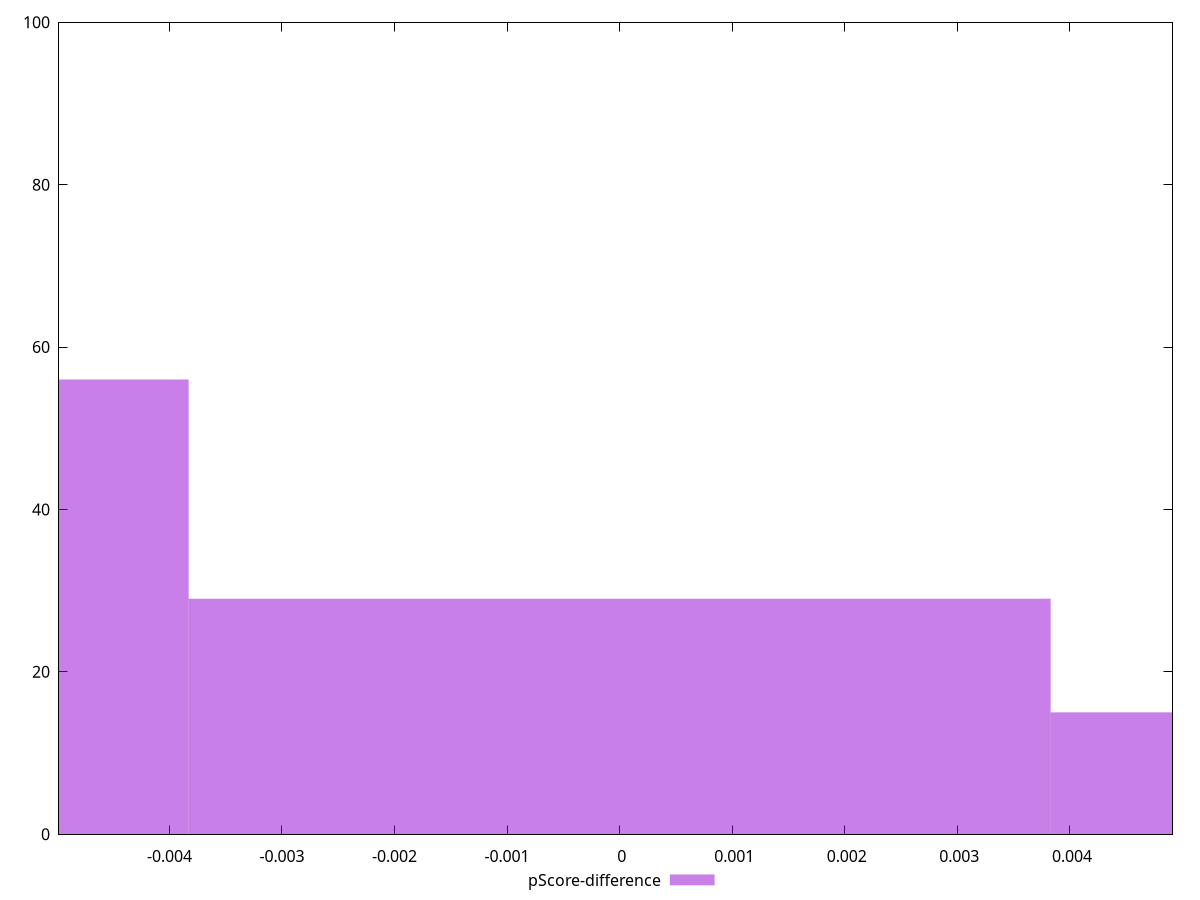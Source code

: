 reset

$pScoreDifference <<EOF
0.007658357848934911 15
-0.007658357848934911 56
0 29
EOF

set key outside below
set boxwidth 0.007658357848934911
set xrange [-0.004981102860465048:0.004911588743765516]
set yrange [0:100]
set trange [0:100]
set style fill transparent solid 0.5 noborder
set terminal svg size 640, 490 enhanced background rgb 'white'
set output "report_00026_2021-02-22T21:38:55.199Z/interactive/samples/pages+cached+noadtech/pScore-difference/histogram.svg"

plot $pScoreDifference title "pScore-difference" with boxes

reset
